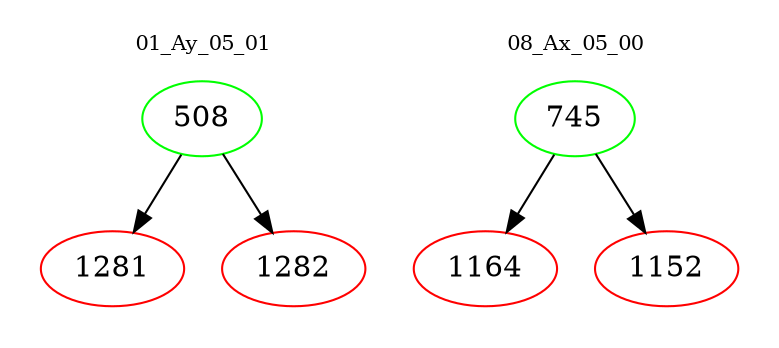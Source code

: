 digraph{
subgraph cluster_0 {
color = white
label = "01_Ay_05_01";
fontsize=10;
T0_508 [label="508", color="green"]
T0_508 -> T0_1281 [color="black"]
T0_1281 [label="1281", color="red"]
T0_508 -> T0_1282 [color="black"]
T0_1282 [label="1282", color="red"]
}
subgraph cluster_1 {
color = white
label = "08_Ax_05_00";
fontsize=10;
T1_745 [label="745", color="green"]
T1_745 -> T1_1164 [color="black"]
T1_1164 [label="1164", color="red"]
T1_745 -> T1_1152 [color="black"]
T1_1152 [label="1152", color="red"]
}
}
